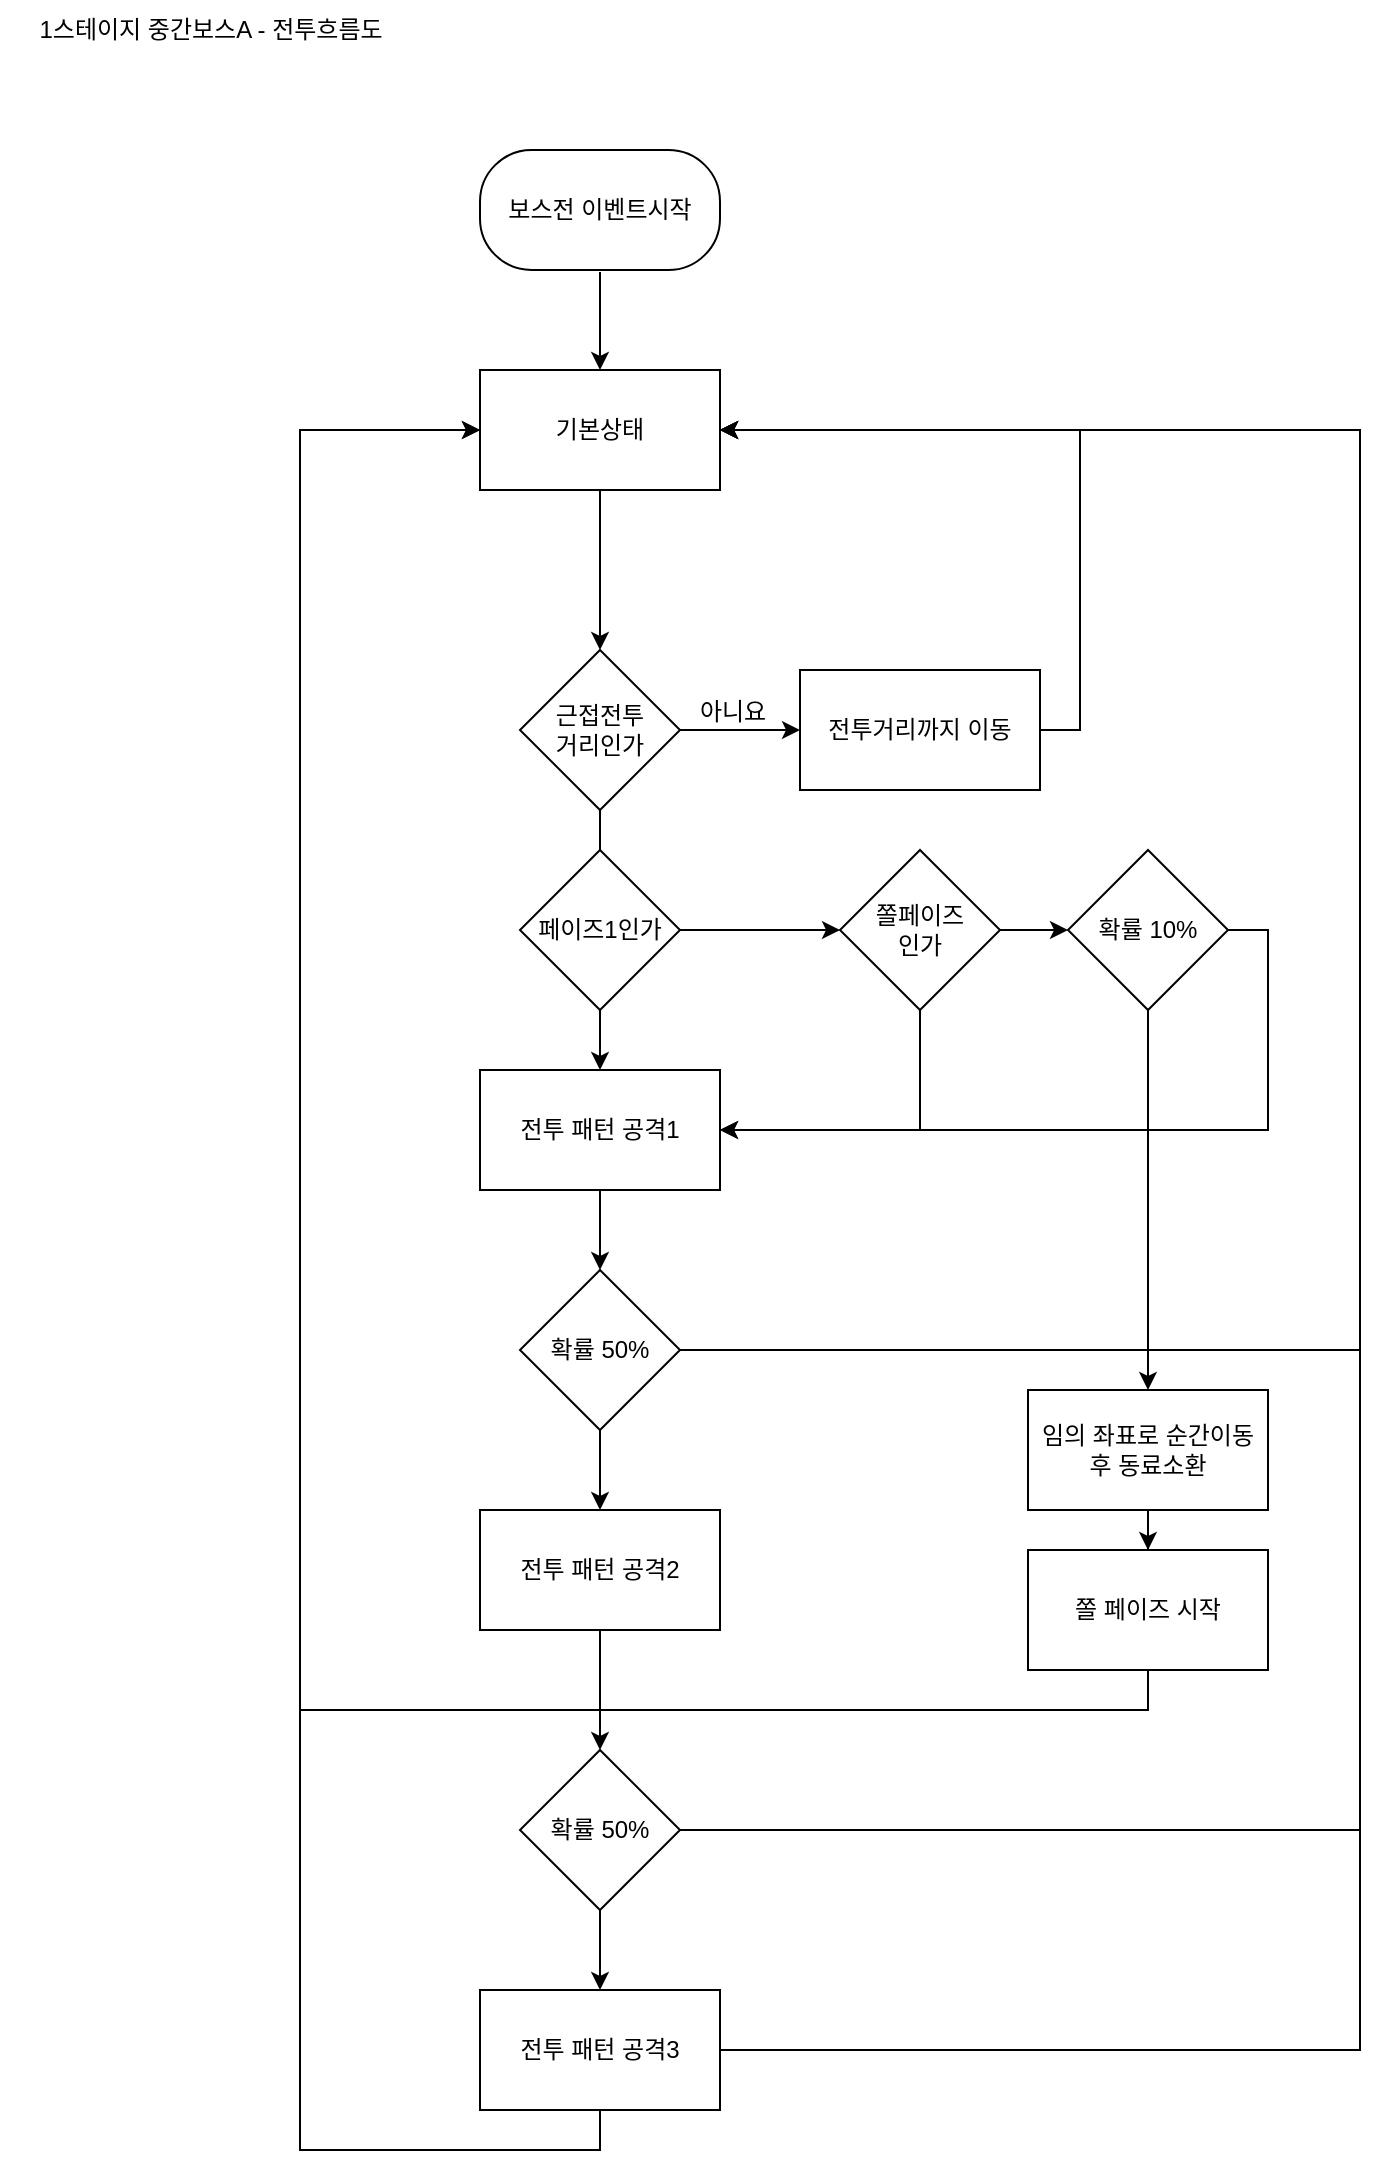 <mxfile version="21.7.1" type="github">
  <diagram name="페이지-1" id="j2yFghRVwuGQoitiAyQ0">
    <mxGraphModel dx="1434" dy="758" grid="1" gridSize="10" guides="1" tooltips="1" connect="1" arrows="1" fold="1" page="1" pageScale="1" pageWidth="827" pageHeight="1169" math="0" shadow="0">
      <root>
        <mxCell id="0" />
        <mxCell id="1" parent="0" />
        <mxCell id="eIThkSBVGZAdPtDnnVyc-22" value="" style="edgeStyle=orthogonalEdgeStyle;rounded=0;orthogonalLoop=1;jettySize=auto;html=1;" edge="1" parent="1" source="eIThkSBVGZAdPtDnnVyc-1" target="eIThkSBVGZAdPtDnnVyc-21">
          <mxGeometry relative="1" as="geometry" />
        </mxCell>
        <mxCell id="eIThkSBVGZAdPtDnnVyc-1" value="전투 패턴 공격1" style="rounded=0;whiteSpace=wrap;html=1;" vertex="1" parent="1">
          <mxGeometry x="260" y="545" width="120" height="60" as="geometry" />
        </mxCell>
        <mxCell id="eIThkSBVGZAdPtDnnVyc-26" value="" style="edgeStyle=orthogonalEdgeStyle;rounded=0;orthogonalLoop=1;jettySize=auto;html=1;" edge="1" parent="1" source="eIThkSBVGZAdPtDnnVyc-2" target="eIThkSBVGZAdPtDnnVyc-25">
          <mxGeometry relative="1" as="geometry" />
        </mxCell>
        <mxCell id="eIThkSBVGZAdPtDnnVyc-2" value="전투 패턴 공격2" style="rounded=0;whiteSpace=wrap;html=1;" vertex="1" parent="1">
          <mxGeometry x="260" y="765" width="120" height="60" as="geometry" />
        </mxCell>
        <mxCell id="eIThkSBVGZAdPtDnnVyc-7" value="" style="edgeStyle=orthogonalEdgeStyle;rounded=0;orthogonalLoop=1;jettySize=auto;html=1;" edge="1" parent="1" source="eIThkSBVGZAdPtDnnVyc-3" target="eIThkSBVGZAdPtDnnVyc-6">
          <mxGeometry relative="1" as="geometry" />
        </mxCell>
        <mxCell id="eIThkSBVGZAdPtDnnVyc-20" style="edgeStyle=orthogonalEdgeStyle;rounded=0;orthogonalLoop=1;jettySize=auto;html=1;exitX=0.5;exitY=1;exitDx=0;exitDy=0;entryX=0.5;entryY=0;entryDx=0;entryDy=0;" edge="1" parent="1" source="eIThkSBVGZAdPtDnnVyc-3" target="eIThkSBVGZAdPtDnnVyc-1">
          <mxGeometry relative="1" as="geometry" />
        </mxCell>
        <mxCell id="eIThkSBVGZAdPtDnnVyc-3" value="근접전투&lt;br&gt;거리인가" style="rhombus;whiteSpace=wrap;html=1;" vertex="1" parent="1">
          <mxGeometry x="280" y="335" width="80" height="80" as="geometry" />
        </mxCell>
        <mxCell id="eIThkSBVGZAdPtDnnVyc-32" value="" style="edgeStyle=orthogonalEdgeStyle;rounded=0;orthogonalLoop=1;jettySize=auto;html=1;" edge="1" parent="1" source="eIThkSBVGZAdPtDnnVyc-5" target="eIThkSBVGZAdPtDnnVyc-30">
          <mxGeometry relative="1" as="geometry" />
        </mxCell>
        <mxCell id="eIThkSBVGZAdPtDnnVyc-5" value="보스전 이벤트시작" style="rounded=1;whiteSpace=wrap;html=1;perimeterSpacing=1;arcSize=43;" vertex="1" parent="1">
          <mxGeometry x="260" y="85" width="120" height="60" as="geometry" />
        </mxCell>
        <mxCell id="eIThkSBVGZAdPtDnnVyc-14" style="edgeStyle=orthogonalEdgeStyle;rounded=0;orthogonalLoop=1;jettySize=auto;html=1;exitX=1;exitY=0.5;exitDx=0;exitDy=0;entryX=1;entryY=0.5;entryDx=0;entryDy=0;" edge="1" parent="1" source="eIThkSBVGZAdPtDnnVyc-6" target="eIThkSBVGZAdPtDnnVyc-30">
          <mxGeometry relative="1" as="geometry">
            <Array as="points">
              <mxPoint x="560" y="375" />
              <mxPoint x="560" y="225" />
            </Array>
          </mxGeometry>
        </mxCell>
        <mxCell id="eIThkSBVGZAdPtDnnVyc-6" value="전투거리까지 이동" style="whiteSpace=wrap;html=1;" vertex="1" parent="1">
          <mxGeometry x="420" y="345" width="120" height="60" as="geometry" />
        </mxCell>
        <mxCell id="eIThkSBVGZAdPtDnnVyc-12" value="아니요" style="text;html=1;align=center;verticalAlign=middle;resizable=0;points=[];autosize=1;strokeColor=none;fillColor=none;" vertex="1" parent="1">
          <mxGeometry x="356" y="351" width="60" height="30" as="geometry" />
        </mxCell>
        <mxCell id="eIThkSBVGZAdPtDnnVyc-23" value="" style="edgeStyle=orthogonalEdgeStyle;rounded=0;orthogonalLoop=1;jettySize=auto;html=1;" edge="1" parent="1" source="eIThkSBVGZAdPtDnnVyc-21" target="eIThkSBVGZAdPtDnnVyc-2">
          <mxGeometry relative="1" as="geometry" />
        </mxCell>
        <mxCell id="eIThkSBVGZAdPtDnnVyc-35" style="edgeStyle=orthogonalEdgeStyle;rounded=0;orthogonalLoop=1;jettySize=auto;html=1;exitX=1;exitY=0.5;exitDx=0;exitDy=0;entryX=1;entryY=0.5;entryDx=0;entryDy=0;" edge="1" parent="1" source="eIThkSBVGZAdPtDnnVyc-21" target="eIThkSBVGZAdPtDnnVyc-30">
          <mxGeometry relative="1" as="geometry">
            <Array as="points">
              <mxPoint x="700" y="685" />
              <mxPoint x="700" y="225" />
            </Array>
          </mxGeometry>
        </mxCell>
        <mxCell id="eIThkSBVGZAdPtDnnVyc-21" value="확률 50%" style="rhombus;whiteSpace=wrap;html=1;" vertex="1" parent="1">
          <mxGeometry x="280" y="645" width="80" height="80" as="geometry" />
        </mxCell>
        <mxCell id="eIThkSBVGZAdPtDnnVyc-28" value="" style="edgeStyle=orthogonalEdgeStyle;rounded=0;orthogonalLoop=1;jettySize=auto;html=1;" edge="1" parent="1" source="eIThkSBVGZAdPtDnnVyc-25" target="eIThkSBVGZAdPtDnnVyc-27">
          <mxGeometry relative="1" as="geometry" />
        </mxCell>
        <mxCell id="eIThkSBVGZAdPtDnnVyc-36" style="edgeStyle=orthogonalEdgeStyle;rounded=0;orthogonalLoop=1;jettySize=auto;html=1;exitX=1;exitY=0.5;exitDx=0;exitDy=0;entryX=1;entryY=0.5;entryDx=0;entryDy=0;" edge="1" parent="1" source="eIThkSBVGZAdPtDnnVyc-25" target="eIThkSBVGZAdPtDnnVyc-30">
          <mxGeometry relative="1" as="geometry">
            <Array as="points">
              <mxPoint x="700" y="925" />
              <mxPoint x="700" y="225" />
            </Array>
          </mxGeometry>
        </mxCell>
        <mxCell id="eIThkSBVGZAdPtDnnVyc-25" value="확률 50%" style="rhombus;whiteSpace=wrap;html=1;" vertex="1" parent="1">
          <mxGeometry x="280" y="885" width="80" height="80" as="geometry" />
        </mxCell>
        <mxCell id="eIThkSBVGZAdPtDnnVyc-37" style="edgeStyle=orthogonalEdgeStyle;rounded=0;orthogonalLoop=1;jettySize=auto;html=1;exitX=1;exitY=0.5;exitDx=0;exitDy=0;entryX=1;entryY=0.5;entryDx=0;entryDy=0;" edge="1" parent="1" source="eIThkSBVGZAdPtDnnVyc-27" target="eIThkSBVGZAdPtDnnVyc-30">
          <mxGeometry relative="1" as="geometry">
            <Array as="points">
              <mxPoint x="700" y="1035" />
              <mxPoint x="700" y="225" />
            </Array>
          </mxGeometry>
        </mxCell>
        <mxCell id="eIThkSBVGZAdPtDnnVyc-52" style="edgeStyle=orthogonalEdgeStyle;rounded=0;orthogonalLoop=1;jettySize=auto;html=1;exitX=0.5;exitY=1;exitDx=0;exitDy=0;entryX=0;entryY=0.5;entryDx=0;entryDy=0;" edge="1" parent="1" source="eIThkSBVGZAdPtDnnVyc-27" target="eIThkSBVGZAdPtDnnVyc-30">
          <mxGeometry relative="1" as="geometry">
            <Array as="points">
              <mxPoint x="320" y="1085" />
              <mxPoint x="170" y="1085" />
              <mxPoint x="170" y="225" />
            </Array>
          </mxGeometry>
        </mxCell>
        <mxCell id="eIThkSBVGZAdPtDnnVyc-27" value="전투 패턴 공격3" style="rounded=0;whiteSpace=wrap;html=1;" vertex="1" parent="1">
          <mxGeometry x="260" y="1005" width="120" height="60" as="geometry" />
        </mxCell>
        <mxCell id="eIThkSBVGZAdPtDnnVyc-34" style="edgeStyle=orthogonalEdgeStyle;rounded=0;orthogonalLoop=1;jettySize=auto;html=1;exitX=0.5;exitY=1;exitDx=0;exitDy=0;entryX=0.5;entryY=0;entryDx=0;entryDy=0;" edge="1" parent="1" source="eIThkSBVGZAdPtDnnVyc-30" target="eIThkSBVGZAdPtDnnVyc-3">
          <mxGeometry relative="1" as="geometry" />
        </mxCell>
        <mxCell id="eIThkSBVGZAdPtDnnVyc-30" value="기본상태" style="whiteSpace=wrap;html=1;" vertex="1" parent="1">
          <mxGeometry x="260" y="195" width="120" height="60" as="geometry" />
        </mxCell>
        <mxCell id="eIThkSBVGZAdPtDnnVyc-40" style="edgeStyle=orthogonalEdgeStyle;rounded=0;orthogonalLoop=1;jettySize=auto;html=1;exitX=1;exitY=0.5;exitDx=0;exitDy=0;entryX=0;entryY=0.5;entryDx=0;entryDy=0;" edge="1" parent="1" source="eIThkSBVGZAdPtDnnVyc-38" target="eIThkSBVGZAdPtDnnVyc-39">
          <mxGeometry relative="1" as="geometry" />
        </mxCell>
        <mxCell id="eIThkSBVGZAdPtDnnVyc-38" value="페이즈1인가" style="rhombus;whiteSpace=wrap;html=1;" vertex="1" parent="1">
          <mxGeometry x="280" y="435" width="80" height="80" as="geometry" />
        </mxCell>
        <mxCell id="eIThkSBVGZAdPtDnnVyc-43" value="" style="edgeStyle=orthogonalEdgeStyle;rounded=0;orthogonalLoop=1;jettySize=auto;html=1;entryX=1;entryY=0.5;entryDx=0;entryDy=0;" edge="1" parent="1" source="eIThkSBVGZAdPtDnnVyc-39" target="eIThkSBVGZAdPtDnnVyc-1">
          <mxGeometry relative="1" as="geometry">
            <Array as="points">
              <mxPoint x="480" y="575" />
            </Array>
          </mxGeometry>
        </mxCell>
        <mxCell id="eIThkSBVGZAdPtDnnVyc-49" value="" style="edgeStyle=orthogonalEdgeStyle;rounded=0;orthogonalLoop=1;jettySize=auto;html=1;" edge="1" parent="1" source="eIThkSBVGZAdPtDnnVyc-39" target="eIThkSBVGZAdPtDnnVyc-46">
          <mxGeometry relative="1" as="geometry" />
        </mxCell>
        <mxCell id="eIThkSBVGZAdPtDnnVyc-39" value="쫄페이즈&lt;br&gt;인가" style="rhombus;whiteSpace=wrap;html=1;" vertex="1" parent="1">
          <mxGeometry x="440" y="435" width="80" height="80" as="geometry" />
        </mxCell>
        <mxCell id="eIThkSBVGZAdPtDnnVyc-45" value="" style="edgeStyle=orthogonalEdgeStyle;rounded=0;orthogonalLoop=1;jettySize=auto;html=1;" edge="1" parent="1" source="eIThkSBVGZAdPtDnnVyc-42" target="eIThkSBVGZAdPtDnnVyc-44">
          <mxGeometry relative="1" as="geometry" />
        </mxCell>
        <mxCell id="eIThkSBVGZAdPtDnnVyc-42" value="임의 좌표로 순간이동 후 동료소환" style="whiteSpace=wrap;html=1;" vertex="1" parent="1">
          <mxGeometry x="534" y="705" width="120" height="60" as="geometry" />
        </mxCell>
        <mxCell id="eIThkSBVGZAdPtDnnVyc-51" style="edgeStyle=orthogonalEdgeStyle;rounded=0;orthogonalLoop=1;jettySize=auto;html=1;exitX=0.5;exitY=1;exitDx=0;exitDy=0;entryX=0;entryY=0.5;entryDx=0;entryDy=0;" edge="1" parent="1" source="eIThkSBVGZAdPtDnnVyc-44" target="eIThkSBVGZAdPtDnnVyc-30">
          <mxGeometry relative="1" as="geometry">
            <Array as="points">
              <mxPoint x="594" y="865" />
              <mxPoint x="170" y="865" />
              <mxPoint x="170" y="225" />
            </Array>
          </mxGeometry>
        </mxCell>
        <mxCell id="eIThkSBVGZAdPtDnnVyc-44" value="쫄 페이즈 시작" style="whiteSpace=wrap;html=1;" vertex="1" parent="1">
          <mxGeometry x="534" y="785" width="120" height="60" as="geometry" />
        </mxCell>
        <mxCell id="eIThkSBVGZAdPtDnnVyc-48" style="edgeStyle=orthogonalEdgeStyle;rounded=0;orthogonalLoop=1;jettySize=auto;html=1;exitX=1;exitY=0.5;exitDx=0;exitDy=0;entryX=1;entryY=0.5;entryDx=0;entryDy=0;" edge="1" parent="1" source="eIThkSBVGZAdPtDnnVyc-46" target="eIThkSBVGZAdPtDnnVyc-1">
          <mxGeometry relative="1" as="geometry" />
        </mxCell>
        <mxCell id="eIThkSBVGZAdPtDnnVyc-50" value="" style="edgeStyle=orthogonalEdgeStyle;rounded=0;orthogonalLoop=1;jettySize=auto;html=1;" edge="1" parent="1" source="eIThkSBVGZAdPtDnnVyc-46" target="eIThkSBVGZAdPtDnnVyc-42">
          <mxGeometry relative="1" as="geometry" />
        </mxCell>
        <mxCell id="eIThkSBVGZAdPtDnnVyc-46" value="확률 10%" style="rhombus;whiteSpace=wrap;html=1;" vertex="1" parent="1">
          <mxGeometry x="554" y="435" width="80" height="80" as="geometry" />
        </mxCell>
        <mxCell id="eIThkSBVGZAdPtDnnVyc-53" value="1스테이지 중간보스A - 전투흐름도" style="text;html=1;align=center;verticalAlign=middle;resizable=0;points=[];autosize=1;strokeColor=none;fillColor=none;" vertex="1" parent="1">
          <mxGeometry x="20" y="10" width="210" height="30" as="geometry" />
        </mxCell>
      </root>
    </mxGraphModel>
  </diagram>
</mxfile>
